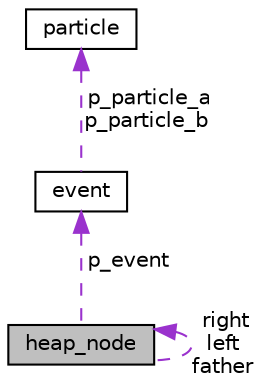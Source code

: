 digraph "heap_node"
{
  edge [fontname="Helvetica",fontsize="10",labelfontname="Helvetica",labelfontsize="10"];
  node [fontname="Helvetica",fontsize="10",shape=record];
  Node1 [label="heap_node",height=0.2,width=0.4,color="black", fillcolor="grey75", style="filled" fontcolor="black"];
  Node1 -> Node1 [dir="back",color="darkorchid3",fontsize="10",style="dashed",label=" right\nleft\nfather" ,fontname="Helvetica"];
  Node2 -> Node1 [dir="back",color="darkorchid3",fontsize="10",style="dashed",label=" p_event" ,fontname="Helvetica"];
  Node2 [label="event",height=0.2,width=0.4,color="black", fillcolor="white", style="filled",URL="$structevent.html",tooltip="The structure representing an event. "];
  Node3 -> Node2 [dir="back",color="darkorchid3",fontsize="10",style="dashed",label=" p_particle_a\np_particle_b" ,fontname="Helvetica"];
  Node3 [label="particle",height=0.2,width=0.4,color="black", fillcolor="white", style="filled",URL="$structparticle.html",tooltip="The structure representing the particle. "];
}
